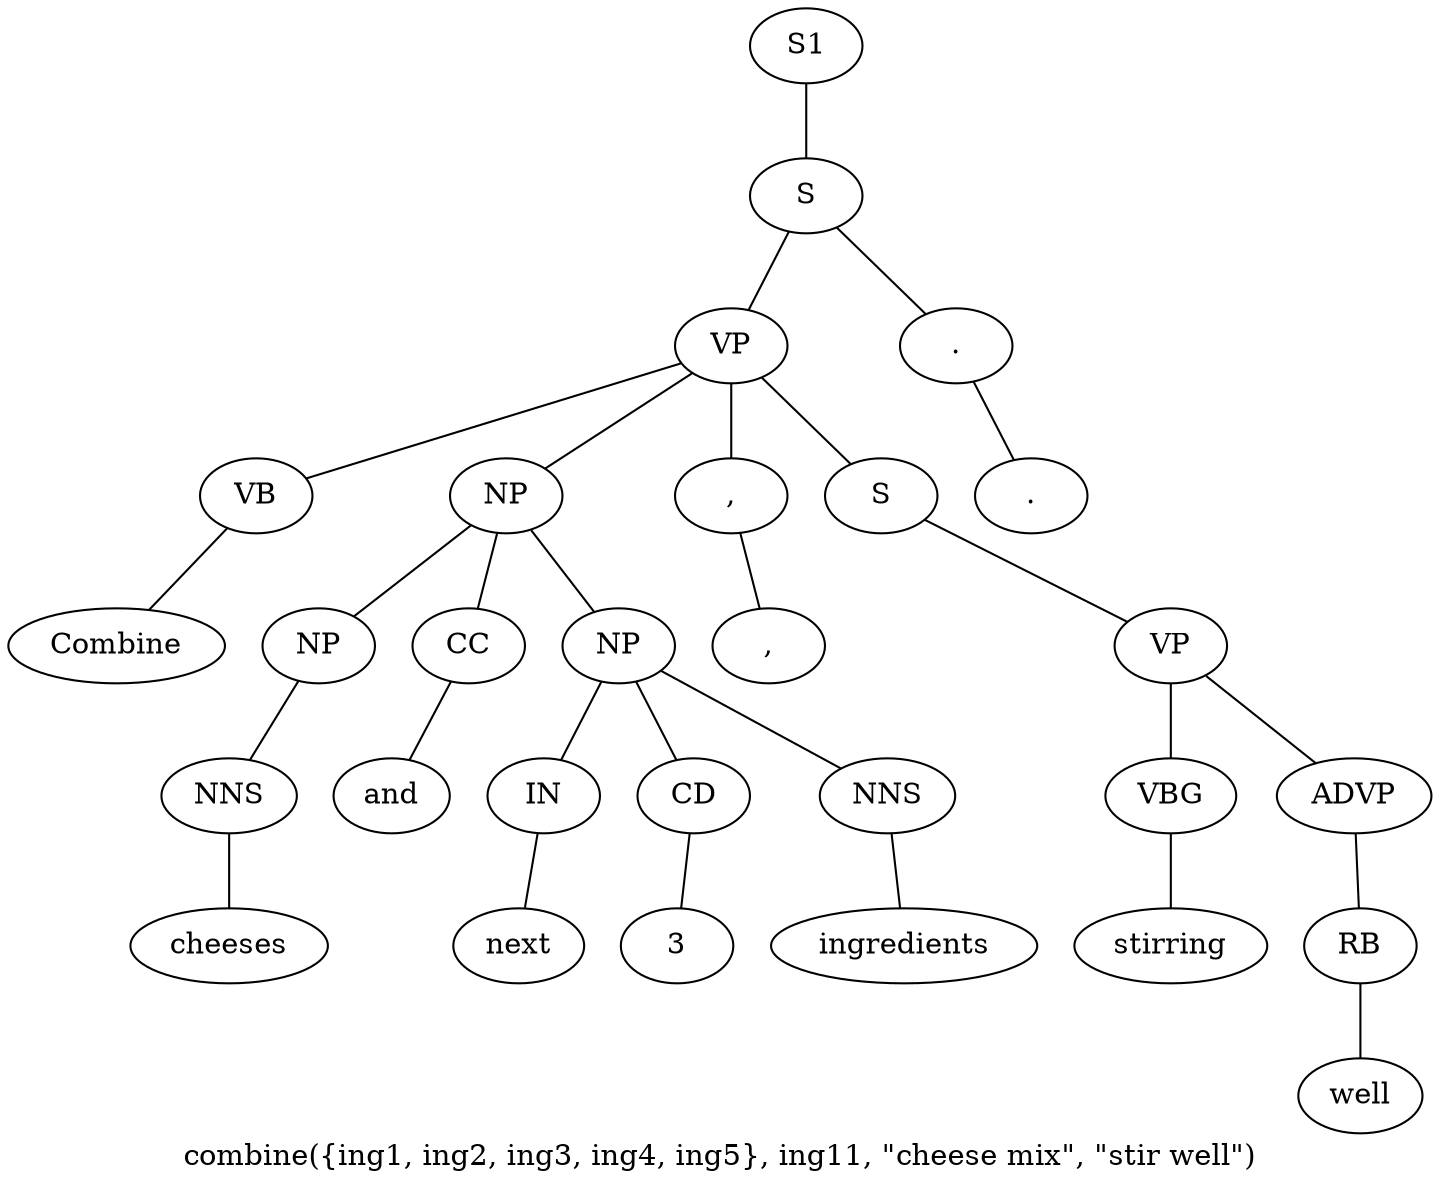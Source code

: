 graph SyntaxGraph {
	label = "combine({ing1, ing2, ing3, ing4, ing5}, ing11, \"cheese mix\", \"stir well\")";
	Node0 [label="S1"];
	Node1 [label="S"];
	Node2 [label="VP"];
	Node3 [label="VB"];
	Node4 [label="Combine"];
	Node5 [label="NP"];
	Node6 [label="NP"];
	Node7 [label="NNS"];
	Node8 [label="cheeses"];
	Node9 [label="CC"];
	Node10 [label="and"];
	Node11 [label="NP"];
	Node12 [label="IN"];
	Node13 [label="next"];
	Node14 [label="CD"];
	Node15 [label="3"];
	Node16 [label="NNS"];
	Node17 [label="ingredients"];
	Node18 [label=","];
	Node19 [label=","];
	Node20 [label="S"];
	Node21 [label="VP"];
	Node22 [label="VBG"];
	Node23 [label="stirring"];
	Node24 [label="ADVP"];
	Node25 [label="RB"];
	Node26 [label="well"];
	Node27 [label="."];
	Node28 [label="."];

	Node0 -- Node1;
	Node1 -- Node2;
	Node1 -- Node27;
	Node2 -- Node3;
	Node2 -- Node5;
	Node2 -- Node18;
	Node2 -- Node20;
	Node3 -- Node4;
	Node5 -- Node6;
	Node5 -- Node9;
	Node5 -- Node11;
	Node6 -- Node7;
	Node7 -- Node8;
	Node9 -- Node10;
	Node11 -- Node12;
	Node11 -- Node14;
	Node11 -- Node16;
	Node12 -- Node13;
	Node14 -- Node15;
	Node16 -- Node17;
	Node18 -- Node19;
	Node20 -- Node21;
	Node21 -- Node22;
	Node21 -- Node24;
	Node22 -- Node23;
	Node24 -- Node25;
	Node25 -- Node26;
	Node27 -- Node28;
}
